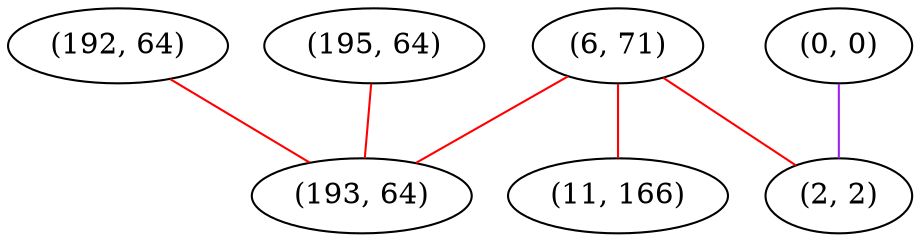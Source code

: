 graph "" {
"(192, 64)";
"(6, 71)";
"(195, 64)";
"(0, 0)";
"(2, 2)";
"(193, 64)";
"(11, 166)";
"(192, 64)" -- "(193, 64)"  [color=red, key=0, weight=1];
"(6, 71)" -- "(193, 64)"  [color=red, key=0, weight=1];
"(6, 71)" -- "(11, 166)"  [color=red, key=0, weight=1];
"(6, 71)" -- "(2, 2)"  [color=red, key=0, weight=1];
"(195, 64)" -- "(193, 64)"  [color=red, key=0, weight=1];
"(0, 0)" -- "(2, 2)"  [color=purple, key=0, weight=4];
}
